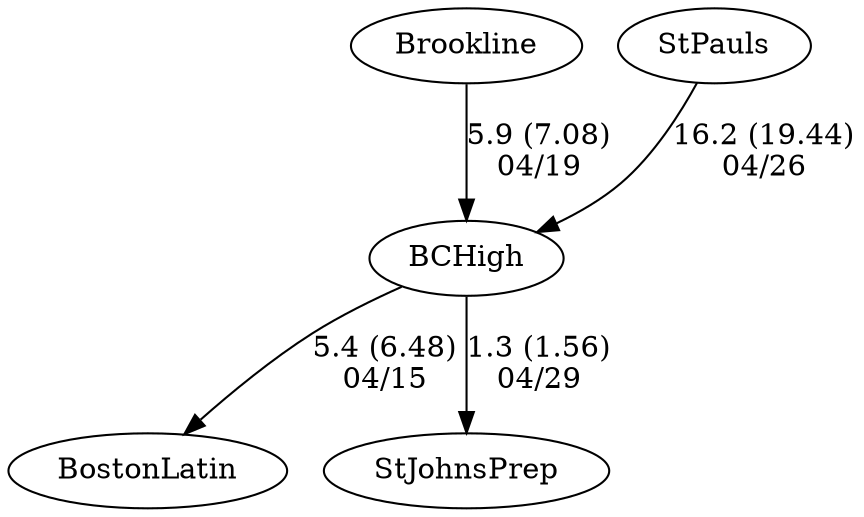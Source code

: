 digraph boys1eightsBCHigh {Brookline [URL="boys1eightsBCHighBrookline.html"];BostonLatin [URL="boys1eightsBCHighBostonLatin.html"];StJohnsPrep [URL="boys1eightsBCHighStJohnsPrep.html"];BCHigh [URL="boys1eightsBCHighBCHigh.html"];StPauls [URL="boys1eightsBCHighStPauls.html"];Brookline -> BCHigh[label="5.9 (7.08)
04/19", weight="95", tooltip="NEIRA Boys Eights,Brookline vs. BC High			
Distance: 1250 Conditions: Blustery conditions, 12-15mph crosswind Comments: Challenging conditions to align boats, as the 3V and 2V races started below the line; times should be compared between races. Lower/novice crews raced in fours. Thanks to Brookline for a spirited morning of racing on the windy Charles!
None", URL="http://www.row2k.com/results/resultspage.cfm?UID=57012D86F8D9018705A9C77CE7885D58&cat=1", random="random"]; 
BCHigh -> BostonLatin[label="5.4 (6.48)
04/15", weight="95", tooltip="NEIRA Boys Eights,Boston Latin vs. Boston College High School			
Distance: 1250 m Conditions: Flat water, 3-5mph wind Comments: 3V raced in fours. Thanks to Boston Latin for some great racing!
None", URL="http://www.row2k.com/results/resultspage.cfm?UID=8B3E6AE7D490430B7EF089F091569178&cat=1", random="random"]; 
BCHigh -> StJohnsPrep[label="1.3 (1.56)
04/29", weight="99", tooltip="NEIRA Boys Eights,St. John's Prep vs. BC High			
Distance: 1250 Conditions: Flat water, slight headwind. Comments: The 4V race started downstream of the start. Thank you to St. John's Prep and Coach Broderick for making the trip and the great racing, especially in the 1V race which came right down to the wire.
None", URL="http://www.row2k.com/results/resultspage.cfm?UID=B5147A15402A02BEBABC90382120769C&cat=1", random="random"]; 
StPauls -> BCHigh[label="16.2 (19.44)
04/26", weight="84", tooltip="NEIRA Boys Eights,St. Paul's vs BC High, Belmont Hill			
Distance: 1250 m Conditions: Cross/headwind ~10mph Comments: Crews in the 2V, 3V, and 4V races started slightly past the line. Belmont Hill and BC High lower boats raced in eights. Thank you to St. Paul's for making the trip: a great afternoon of racing!
None", URL="http://www.row2k.com/results/resultspage.cfm?UID=142B4941939634305C63425CF5FF798E&cat=1", random="random"]}